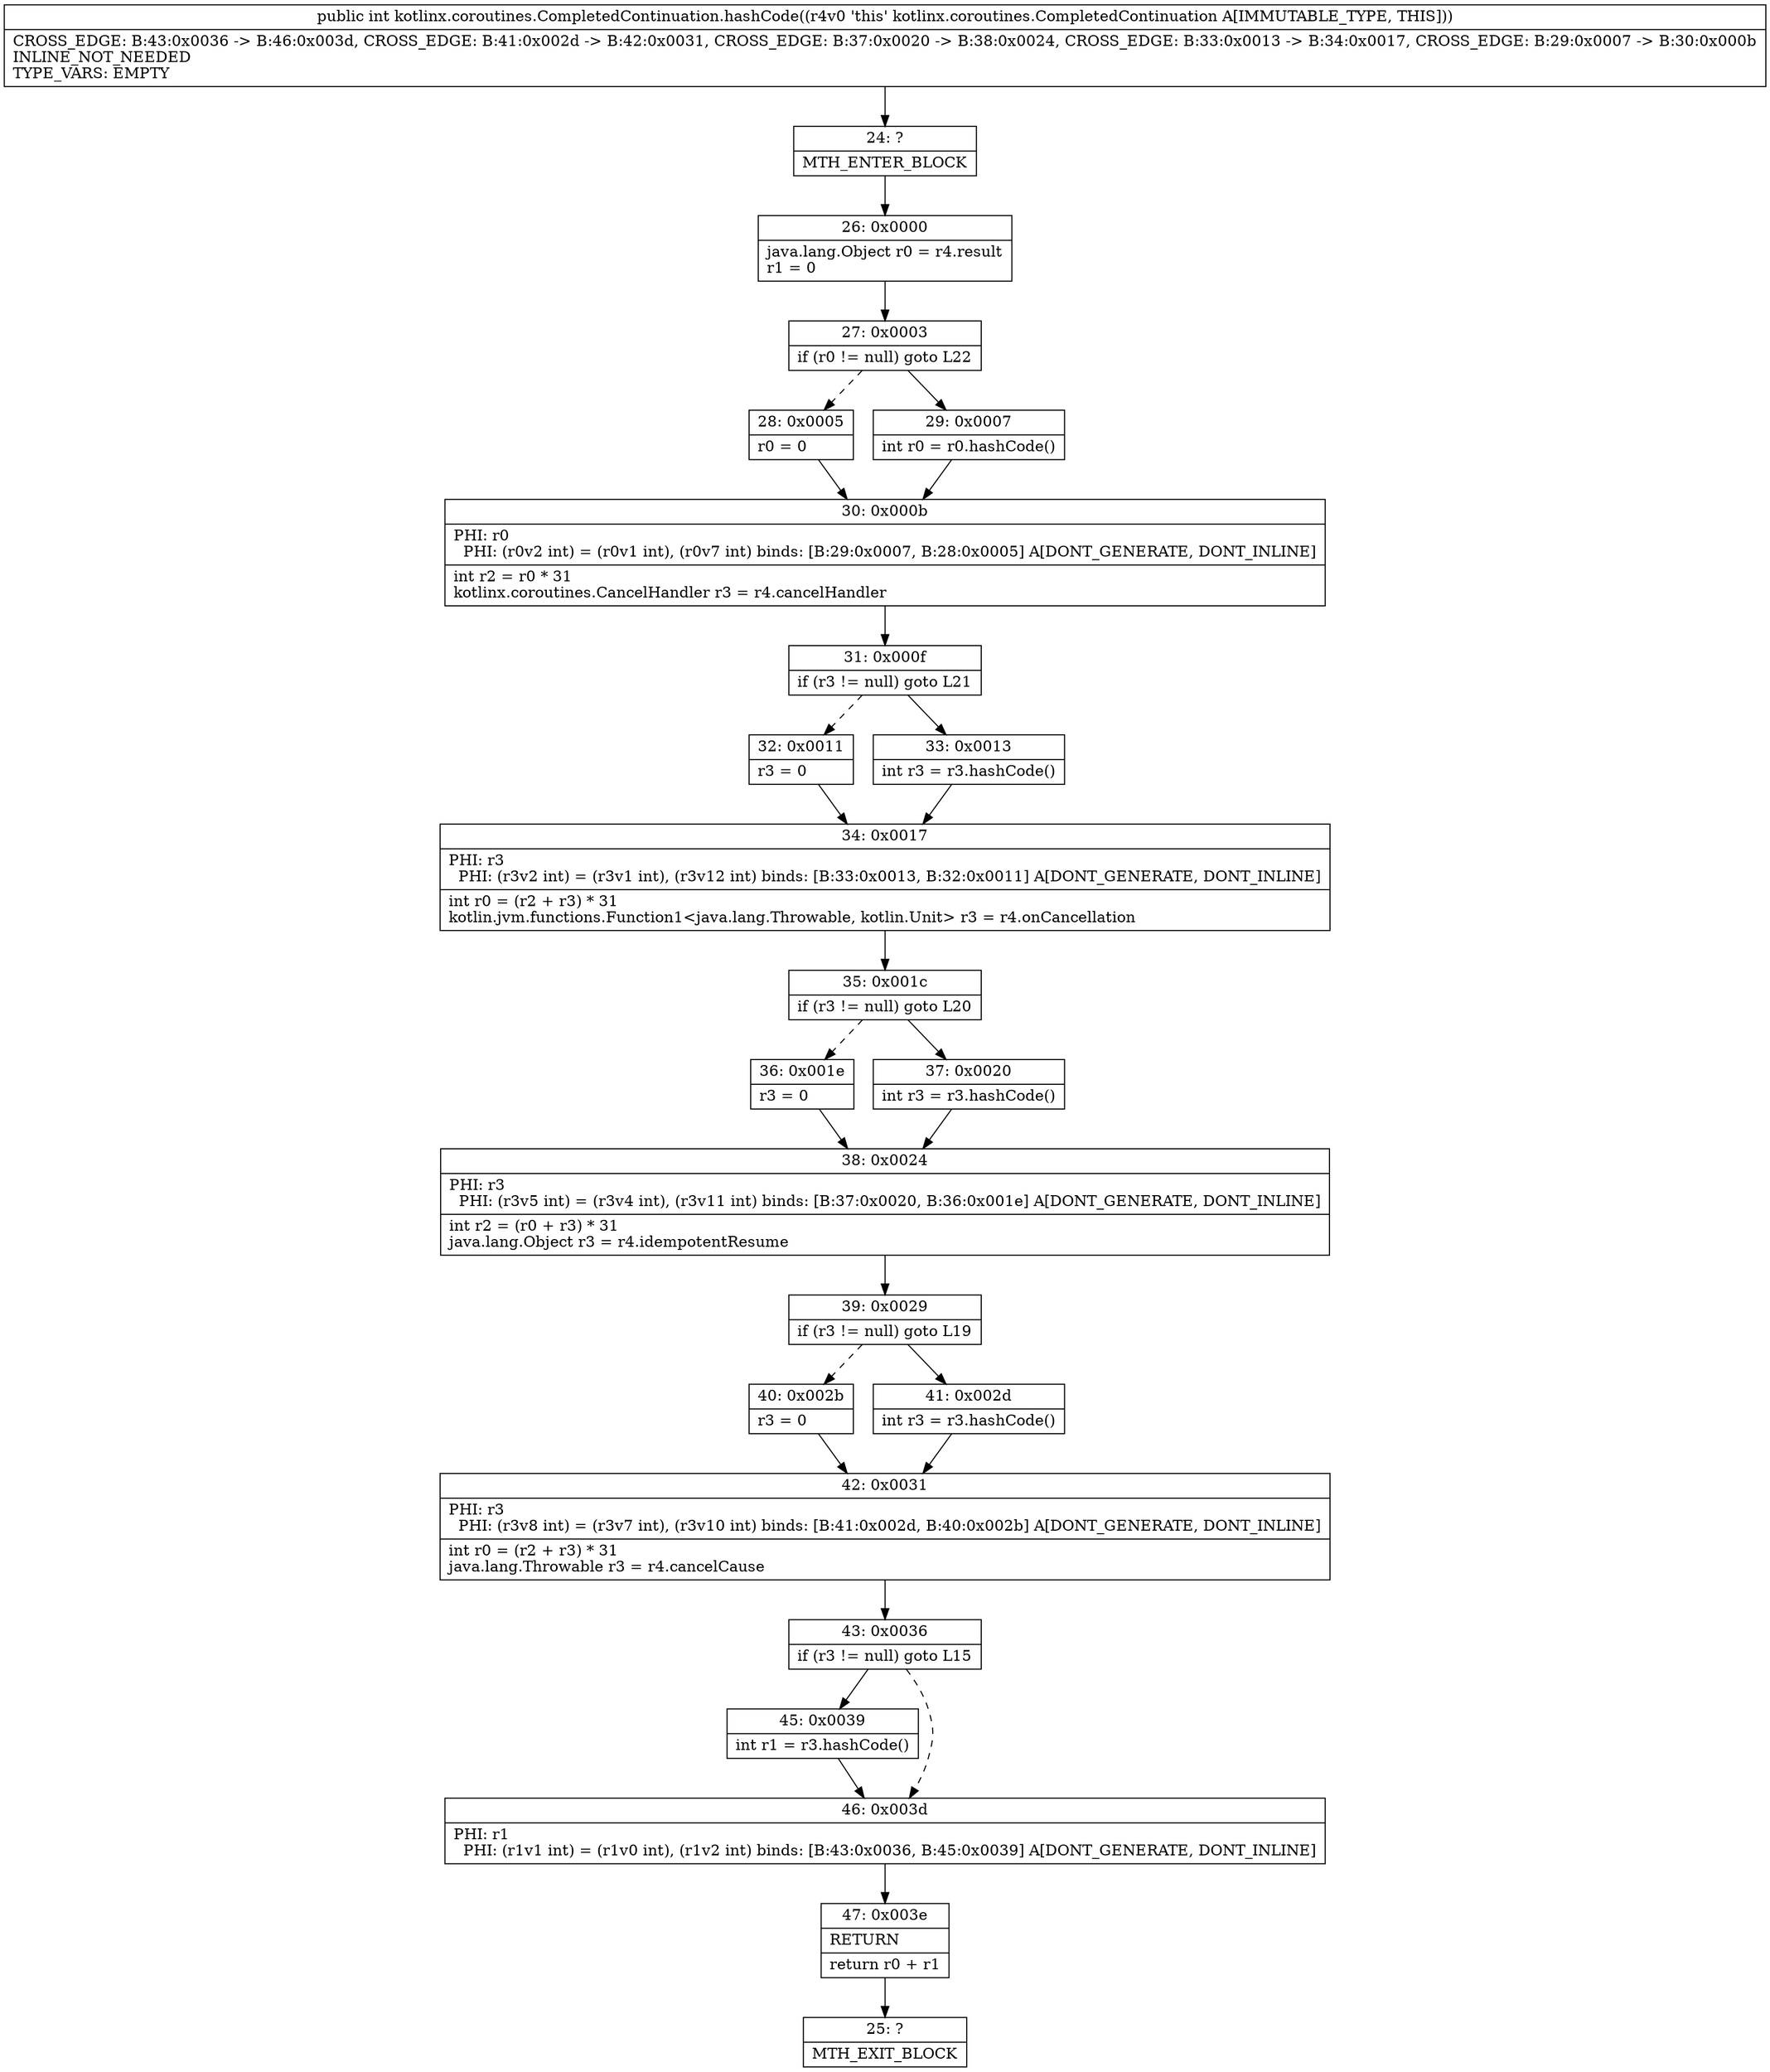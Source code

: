 digraph "CFG forkotlinx.coroutines.CompletedContinuation.hashCode()I" {
Node_24 [shape=record,label="{24\:\ ?|MTH_ENTER_BLOCK\l}"];
Node_26 [shape=record,label="{26\:\ 0x0000|java.lang.Object r0 = r4.result\lr1 = 0\l}"];
Node_27 [shape=record,label="{27\:\ 0x0003|if (r0 != null) goto L22\l}"];
Node_28 [shape=record,label="{28\:\ 0x0005|r0 = 0\l}"];
Node_30 [shape=record,label="{30\:\ 0x000b|PHI: r0 \l  PHI: (r0v2 int) = (r0v1 int), (r0v7 int) binds: [B:29:0x0007, B:28:0x0005] A[DONT_GENERATE, DONT_INLINE]\l|int r2 = r0 * 31\lkotlinx.coroutines.CancelHandler r3 = r4.cancelHandler\l}"];
Node_31 [shape=record,label="{31\:\ 0x000f|if (r3 != null) goto L21\l}"];
Node_32 [shape=record,label="{32\:\ 0x0011|r3 = 0\l}"];
Node_34 [shape=record,label="{34\:\ 0x0017|PHI: r3 \l  PHI: (r3v2 int) = (r3v1 int), (r3v12 int) binds: [B:33:0x0013, B:32:0x0011] A[DONT_GENERATE, DONT_INLINE]\l|int r0 = (r2 + r3) * 31\lkotlin.jvm.functions.Function1\<java.lang.Throwable, kotlin.Unit\> r3 = r4.onCancellation\l}"];
Node_35 [shape=record,label="{35\:\ 0x001c|if (r3 != null) goto L20\l}"];
Node_36 [shape=record,label="{36\:\ 0x001e|r3 = 0\l}"];
Node_38 [shape=record,label="{38\:\ 0x0024|PHI: r3 \l  PHI: (r3v5 int) = (r3v4 int), (r3v11 int) binds: [B:37:0x0020, B:36:0x001e] A[DONT_GENERATE, DONT_INLINE]\l|int r2 = (r0 + r3) * 31\ljava.lang.Object r3 = r4.idempotentResume\l}"];
Node_39 [shape=record,label="{39\:\ 0x0029|if (r3 != null) goto L19\l}"];
Node_40 [shape=record,label="{40\:\ 0x002b|r3 = 0\l}"];
Node_42 [shape=record,label="{42\:\ 0x0031|PHI: r3 \l  PHI: (r3v8 int) = (r3v7 int), (r3v10 int) binds: [B:41:0x002d, B:40:0x002b] A[DONT_GENERATE, DONT_INLINE]\l|int r0 = (r2 + r3) * 31\ljava.lang.Throwable r3 = r4.cancelCause\l}"];
Node_43 [shape=record,label="{43\:\ 0x0036|if (r3 != null) goto L15\l}"];
Node_45 [shape=record,label="{45\:\ 0x0039|int r1 = r3.hashCode()\l}"];
Node_46 [shape=record,label="{46\:\ 0x003d|PHI: r1 \l  PHI: (r1v1 int) = (r1v0 int), (r1v2 int) binds: [B:43:0x0036, B:45:0x0039] A[DONT_GENERATE, DONT_INLINE]\l}"];
Node_47 [shape=record,label="{47\:\ 0x003e|RETURN\l|return r0 + r1\l}"];
Node_25 [shape=record,label="{25\:\ ?|MTH_EXIT_BLOCK\l}"];
Node_41 [shape=record,label="{41\:\ 0x002d|int r3 = r3.hashCode()\l}"];
Node_37 [shape=record,label="{37\:\ 0x0020|int r3 = r3.hashCode()\l}"];
Node_33 [shape=record,label="{33\:\ 0x0013|int r3 = r3.hashCode()\l}"];
Node_29 [shape=record,label="{29\:\ 0x0007|int r0 = r0.hashCode()\l}"];
MethodNode[shape=record,label="{public int kotlinx.coroutines.CompletedContinuation.hashCode((r4v0 'this' kotlinx.coroutines.CompletedContinuation A[IMMUTABLE_TYPE, THIS]))  | CROSS_EDGE: B:43:0x0036 \-\> B:46:0x003d, CROSS_EDGE: B:41:0x002d \-\> B:42:0x0031, CROSS_EDGE: B:37:0x0020 \-\> B:38:0x0024, CROSS_EDGE: B:33:0x0013 \-\> B:34:0x0017, CROSS_EDGE: B:29:0x0007 \-\> B:30:0x000b\lINLINE_NOT_NEEDED\lTYPE_VARS: EMPTY\l}"];
MethodNode -> Node_24;Node_24 -> Node_26;
Node_26 -> Node_27;
Node_27 -> Node_28[style=dashed];
Node_27 -> Node_29;
Node_28 -> Node_30;
Node_30 -> Node_31;
Node_31 -> Node_32[style=dashed];
Node_31 -> Node_33;
Node_32 -> Node_34;
Node_34 -> Node_35;
Node_35 -> Node_36[style=dashed];
Node_35 -> Node_37;
Node_36 -> Node_38;
Node_38 -> Node_39;
Node_39 -> Node_40[style=dashed];
Node_39 -> Node_41;
Node_40 -> Node_42;
Node_42 -> Node_43;
Node_43 -> Node_45;
Node_43 -> Node_46[style=dashed];
Node_45 -> Node_46;
Node_46 -> Node_47;
Node_47 -> Node_25;
Node_41 -> Node_42;
Node_37 -> Node_38;
Node_33 -> Node_34;
Node_29 -> Node_30;
}

